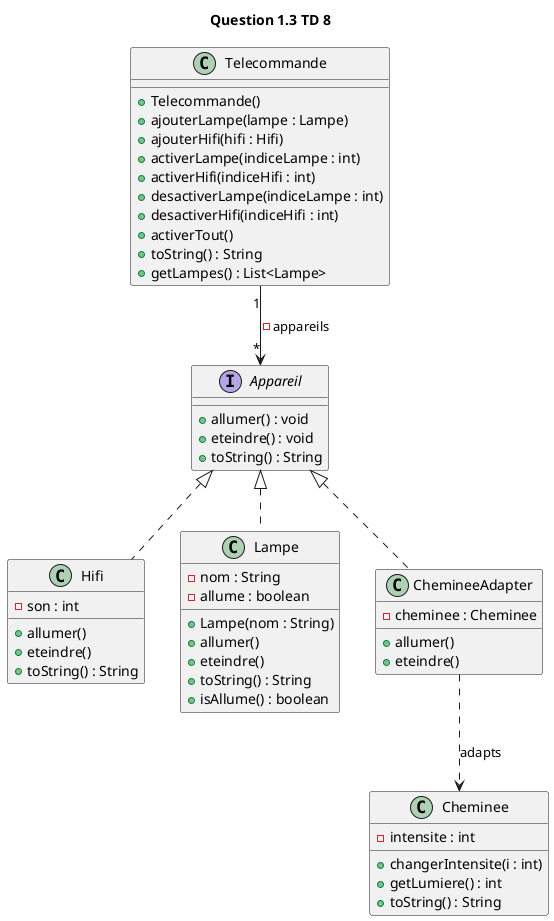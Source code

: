 @startuml
title Question 1.3 TD 8

interface Appareil {
  + allumer() : void
  + eteindre() : void
  + toString() : String
}
class Hifi implements Appareil{
    - son : int
    + allumer()
    + eteindre()
    + toString() : String
}

class Lampe implements Appareil{
    - nom : String
    - allume : boolean
    + Lampe(nom : String)
    + allumer()
    + eteindre()
    + toString() : String
    + isAllume() : boolean
}

class Cheminee {
  - intensite : int
  + changerIntensite(i : int)
  + getLumiere() : int
  + toString() : String
}

class ChemineeAdapter implements Appareil {
  - cheminee : Cheminee
  + allumer()
  + eteindre()
}

class Telecommande {
    + Telecommande()
    + ajouterLampe(lampe : Lampe)
    + ajouterHifi(hifi : Hifi)
    + activerLampe(indiceLampe : int)
    + activerHifi(indiceHifi : int)
    + desactiverLampe(indiceLampe : int)
    + desactiverHifi(indiceHifi : int)
    + activerTout()
    + toString() : String
    + getLampes() : List<Lampe>
}

Telecommande "1" --> "*" Appareil : - appareils
ChemineeAdapter ..> Cheminee : adapts
@enduml